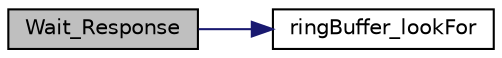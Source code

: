 digraph "Wait_Response"
{
 // LATEX_PDF_SIZE
  edge [fontname="Helvetica",fontsize="10",labelfontname="Helvetica",labelfontsize="10"];
  node [fontname="Helvetica",fontsize="10",shape=record];
  rankdir="LR";
  Node1 [label="Wait_Response",height=0.2,width=0.4,color="black", fillcolor="grey75", style="filled", fontcolor="black",tooltip="Wait the specified message."];
  Node1 -> Node2 [color="midnightblue",fontsize="10",style="solid",fontname="Helvetica"];
  Node2 [label="ringBuffer_lookFor",height=0.2,width=0.4,color="black", fillcolor="white", style="filled",URL="$ring__buffer_8c.html#ad584e76089ed7066f0b7a45221f19fc4",tooltip="Search a specific data array in the ring buffer ."];
}
